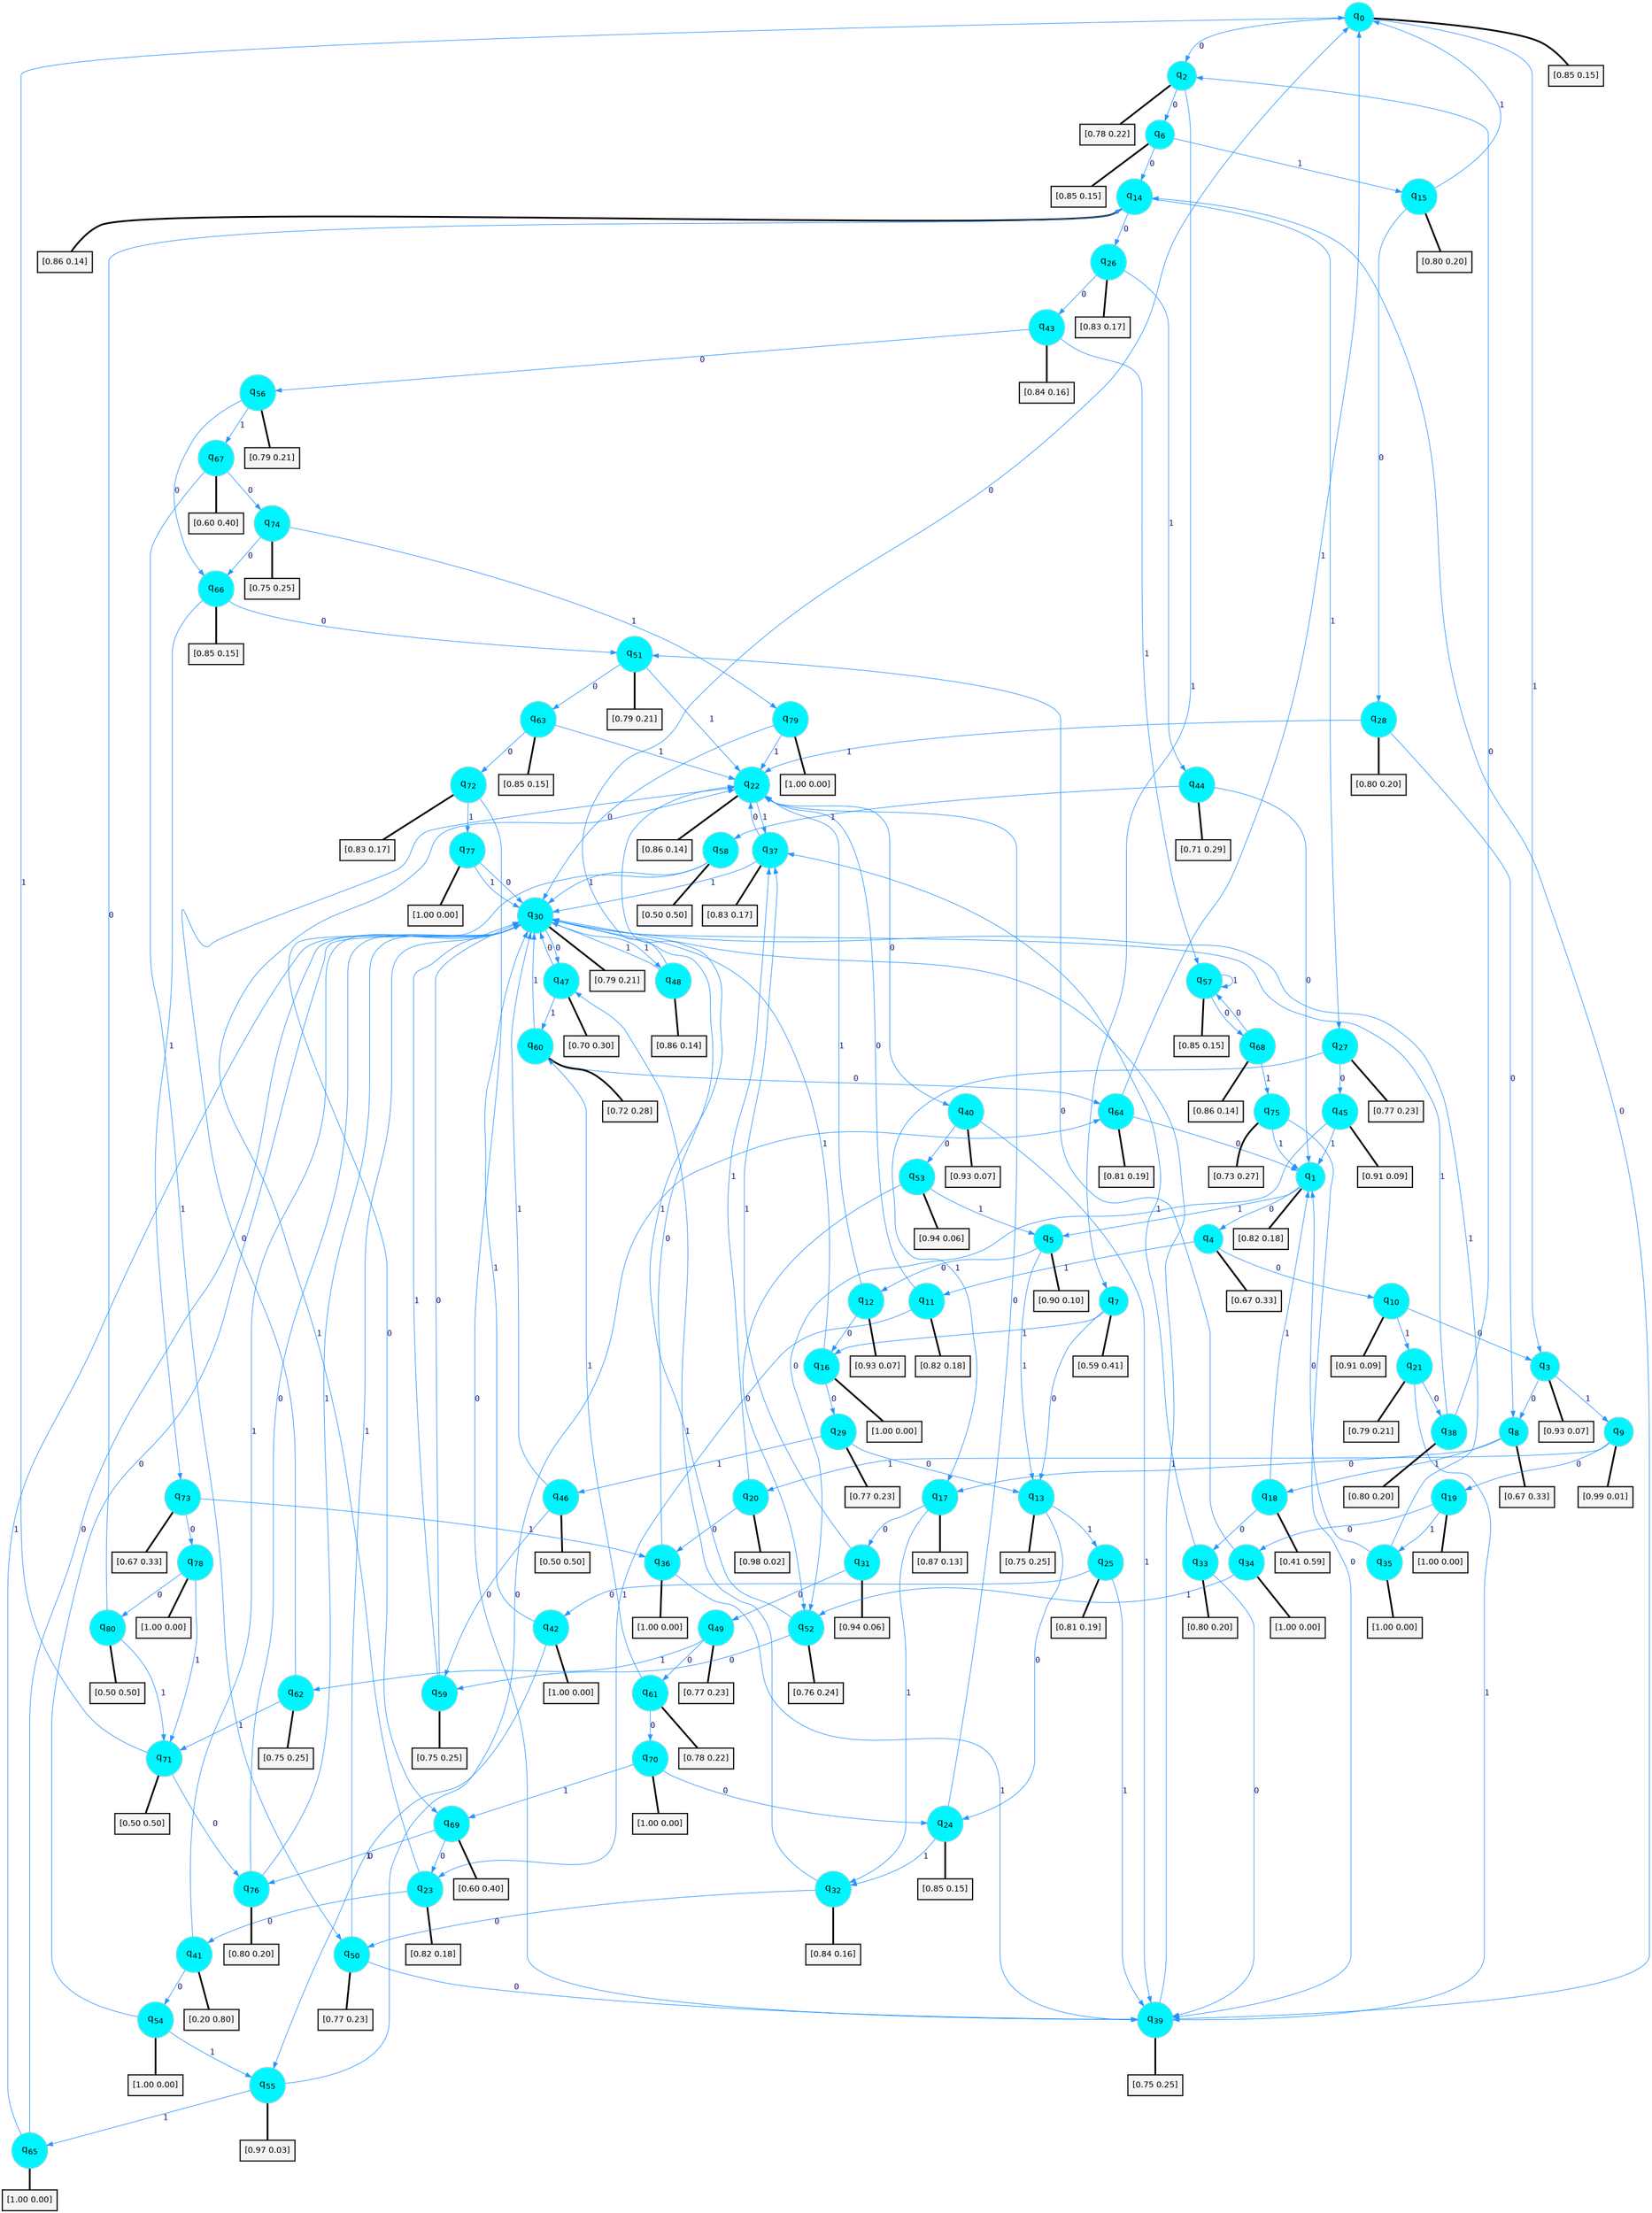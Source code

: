 digraph G {
graph [
bgcolor=transparent, dpi=300, rankdir=TD, size="40,25"];
node [
color=gray, fillcolor=turquoise1, fontcolor=black, fontname=Helvetica, fontsize=16, fontweight=bold, shape=circle, style=filled];
edge [
arrowsize=1, color=dodgerblue1, fontcolor=midnightblue, fontname=courier, fontweight=bold, penwidth=1, style=solid, weight=20];
0[label=<q<SUB>0</SUB>>];
1[label=<q<SUB>1</SUB>>];
2[label=<q<SUB>2</SUB>>];
3[label=<q<SUB>3</SUB>>];
4[label=<q<SUB>4</SUB>>];
5[label=<q<SUB>5</SUB>>];
6[label=<q<SUB>6</SUB>>];
7[label=<q<SUB>7</SUB>>];
8[label=<q<SUB>8</SUB>>];
9[label=<q<SUB>9</SUB>>];
10[label=<q<SUB>10</SUB>>];
11[label=<q<SUB>11</SUB>>];
12[label=<q<SUB>12</SUB>>];
13[label=<q<SUB>13</SUB>>];
14[label=<q<SUB>14</SUB>>];
15[label=<q<SUB>15</SUB>>];
16[label=<q<SUB>16</SUB>>];
17[label=<q<SUB>17</SUB>>];
18[label=<q<SUB>18</SUB>>];
19[label=<q<SUB>19</SUB>>];
20[label=<q<SUB>20</SUB>>];
21[label=<q<SUB>21</SUB>>];
22[label=<q<SUB>22</SUB>>];
23[label=<q<SUB>23</SUB>>];
24[label=<q<SUB>24</SUB>>];
25[label=<q<SUB>25</SUB>>];
26[label=<q<SUB>26</SUB>>];
27[label=<q<SUB>27</SUB>>];
28[label=<q<SUB>28</SUB>>];
29[label=<q<SUB>29</SUB>>];
30[label=<q<SUB>30</SUB>>];
31[label=<q<SUB>31</SUB>>];
32[label=<q<SUB>32</SUB>>];
33[label=<q<SUB>33</SUB>>];
34[label=<q<SUB>34</SUB>>];
35[label=<q<SUB>35</SUB>>];
36[label=<q<SUB>36</SUB>>];
37[label=<q<SUB>37</SUB>>];
38[label=<q<SUB>38</SUB>>];
39[label=<q<SUB>39</SUB>>];
40[label=<q<SUB>40</SUB>>];
41[label=<q<SUB>41</SUB>>];
42[label=<q<SUB>42</SUB>>];
43[label=<q<SUB>43</SUB>>];
44[label=<q<SUB>44</SUB>>];
45[label=<q<SUB>45</SUB>>];
46[label=<q<SUB>46</SUB>>];
47[label=<q<SUB>47</SUB>>];
48[label=<q<SUB>48</SUB>>];
49[label=<q<SUB>49</SUB>>];
50[label=<q<SUB>50</SUB>>];
51[label=<q<SUB>51</SUB>>];
52[label=<q<SUB>52</SUB>>];
53[label=<q<SUB>53</SUB>>];
54[label=<q<SUB>54</SUB>>];
55[label=<q<SUB>55</SUB>>];
56[label=<q<SUB>56</SUB>>];
57[label=<q<SUB>57</SUB>>];
58[label=<q<SUB>58</SUB>>];
59[label=<q<SUB>59</SUB>>];
60[label=<q<SUB>60</SUB>>];
61[label=<q<SUB>61</SUB>>];
62[label=<q<SUB>62</SUB>>];
63[label=<q<SUB>63</SUB>>];
64[label=<q<SUB>64</SUB>>];
65[label=<q<SUB>65</SUB>>];
66[label=<q<SUB>66</SUB>>];
67[label=<q<SUB>67</SUB>>];
68[label=<q<SUB>68</SUB>>];
69[label=<q<SUB>69</SUB>>];
70[label=<q<SUB>70</SUB>>];
71[label=<q<SUB>71</SUB>>];
72[label=<q<SUB>72</SUB>>];
73[label=<q<SUB>73</SUB>>];
74[label=<q<SUB>74</SUB>>];
75[label=<q<SUB>75</SUB>>];
76[label=<q<SUB>76</SUB>>];
77[label=<q<SUB>77</SUB>>];
78[label=<q<SUB>78</SUB>>];
79[label=<q<SUB>79</SUB>>];
80[label=<q<SUB>80</SUB>>];
81[label="[0.85 0.15]", shape=box,fontcolor=black, fontname=Helvetica, fontsize=14, penwidth=2, fillcolor=whitesmoke,color=black];
82[label="[0.82 0.18]", shape=box,fontcolor=black, fontname=Helvetica, fontsize=14, penwidth=2, fillcolor=whitesmoke,color=black];
83[label="[0.78 0.22]", shape=box,fontcolor=black, fontname=Helvetica, fontsize=14, penwidth=2, fillcolor=whitesmoke,color=black];
84[label="[0.93 0.07]", shape=box,fontcolor=black, fontname=Helvetica, fontsize=14, penwidth=2, fillcolor=whitesmoke,color=black];
85[label="[0.67 0.33]", shape=box,fontcolor=black, fontname=Helvetica, fontsize=14, penwidth=2, fillcolor=whitesmoke,color=black];
86[label="[0.90 0.10]", shape=box,fontcolor=black, fontname=Helvetica, fontsize=14, penwidth=2, fillcolor=whitesmoke,color=black];
87[label="[0.85 0.15]", shape=box,fontcolor=black, fontname=Helvetica, fontsize=14, penwidth=2, fillcolor=whitesmoke,color=black];
88[label="[0.59 0.41]", shape=box,fontcolor=black, fontname=Helvetica, fontsize=14, penwidth=2, fillcolor=whitesmoke,color=black];
89[label="[0.67 0.33]", shape=box,fontcolor=black, fontname=Helvetica, fontsize=14, penwidth=2, fillcolor=whitesmoke,color=black];
90[label="[0.99 0.01]", shape=box,fontcolor=black, fontname=Helvetica, fontsize=14, penwidth=2, fillcolor=whitesmoke,color=black];
91[label="[0.91 0.09]", shape=box,fontcolor=black, fontname=Helvetica, fontsize=14, penwidth=2, fillcolor=whitesmoke,color=black];
92[label="[0.82 0.18]", shape=box,fontcolor=black, fontname=Helvetica, fontsize=14, penwidth=2, fillcolor=whitesmoke,color=black];
93[label="[0.93 0.07]", shape=box,fontcolor=black, fontname=Helvetica, fontsize=14, penwidth=2, fillcolor=whitesmoke,color=black];
94[label="[0.75 0.25]", shape=box,fontcolor=black, fontname=Helvetica, fontsize=14, penwidth=2, fillcolor=whitesmoke,color=black];
95[label="[0.86 0.14]", shape=box,fontcolor=black, fontname=Helvetica, fontsize=14, penwidth=2, fillcolor=whitesmoke,color=black];
96[label="[0.80 0.20]", shape=box,fontcolor=black, fontname=Helvetica, fontsize=14, penwidth=2, fillcolor=whitesmoke,color=black];
97[label="[1.00 0.00]", shape=box,fontcolor=black, fontname=Helvetica, fontsize=14, penwidth=2, fillcolor=whitesmoke,color=black];
98[label="[0.87 0.13]", shape=box,fontcolor=black, fontname=Helvetica, fontsize=14, penwidth=2, fillcolor=whitesmoke,color=black];
99[label="[0.41 0.59]", shape=box,fontcolor=black, fontname=Helvetica, fontsize=14, penwidth=2, fillcolor=whitesmoke,color=black];
100[label="[1.00 0.00]", shape=box,fontcolor=black, fontname=Helvetica, fontsize=14, penwidth=2, fillcolor=whitesmoke,color=black];
101[label="[0.98 0.02]", shape=box,fontcolor=black, fontname=Helvetica, fontsize=14, penwidth=2, fillcolor=whitesmoke,color=black];
102[label="[0.79 0.21]", shape=box,fontcolor=black, fontname=Helvetica, fontsize=14, penwidth=2, fillcolor=whitesmoke,color=black];
103[label="[0.86 0.14]", shape=box,fontcolor=black, fontname=Helvetica, fontsize=14, penwidth=2, fillcolor=whitesmoke,color=black];
104[label="[0.82 0.18]", shape=box,fontcolor=black, fontname=Helvetica, fontsize=14, penwidth=2, fillcolor=whitesmoke,color=black];
105[label="[0.85 0.15]", shape=box,fontcolor=black, fontname=Helvetica, fontsize=14, penwidth=2, fillcolor=whitesmoke,color=black];
106[label="[0.81 0.19]", shape=box,fontcolor=black, fontname=Helvetica, fontsize=14, penwidth=2, fillcolor=whitesmoke,color=black];
107[label="[0.83 0.17]", shape=box,fontcolor=black, fontname=Helvetica, fontsize=14, penwidth=2, fillcolor=whitesmoke,color=black];
108[label="[0.77 0.23]", shape=box,fontcolor=black, fontname=Helvetica, fontsize=14, penwidth=2, fillcolor=whitesmoke,color=black];
109[label="[0.80 0.20]", shape=box,fontcolor=black, fontname=Helvetica, fontsize=14, penwidth=2, fillcolor=whitesmoke,color=black];
110[label="[0.77 0.23]", shape=box,fontcolor=black, fontname=Helvetica, fontsize=14, penwidth=2, fillcolor=whitesmoke,color=black];
111[label="[0.79 0.21]", shape=box,fontcolor=black, fontname=Helvetica, fontsize=14, penwidth=2, fillcolor=whitesmoke,color=black];
112[label="[0.94 0.06]", shape=box,fontcolor=black, fontname=Helvetica, fontsize=14, penwidth=2, fillcolor=whitesmoke,color=black];
113[label="[0.84 0.16]", shape=box,fontcolor=black, fontname=Helvetica, fontsize=14, penwidth=2, fillcolor=whitesmoke,color=black];
114[label="[0.80 0.20]", shape=box,fontcolor=black, fontname=Helvetica, fontsize=14, penwidth=2, fillcolor=whitesmoke,color=black];
115[label="[1.00 0.00]", shape=box,fontcolor=black, fontname=Helvetica, fontsize=14, penwidth=2, fillcolor=whitesmoke,color=black];
116[label="[1.00 0.00]", shape=box,fontcolor=black, fontname=Helvetica, fontsize=14, penwidth=2, fillcolor=whitesmoke,color=black];
117[label="[1.00 0.00]", shape=box,fontcolor=black, fontname=Helvetica, fontsize=14, penwidth=2, fillcolor=whitesmoke,color=black];
118[label="[0.83 0.17]", shape=box,fontcolor=black, fontname=Helvetica, fontsize=14, penwidth=2, fillcolor=whitesmoke,color=black];
119[label="[0.80 0.20]", shape=box,fontcolor=black, fontname=Helvetica, fontsize=14, penwidth=2, fillcolor=whitesmoke,color=black];
120[label="[0.75 0.25]", shape=box,fontcolor=black, fontname=Helvetica, fontsize=14, penwidth=2, fillcolor=whitesmoke,color=black];
121[label="[0.93 0.07]", shape=box,fontcolor=black, fontname=Helvetica, fontsize=14, penwidth=2, fillcolor=whitesmoke,color=black];
122[label="[0.20 0.80]", shape=box,fontcolor=black, fontname=Helvetica, fontsize=14, penwidth=2, fillcolor=whitesmoke,color=black];
123[label="[1.00 0.00]", shape=box,fontcolor=black, fontname=Helvetica, fontsize=14, penwidth=2, fillcolor=whitesmoke,color=black];
124[label="[0.84 0.16]", shape=box,fontcolor=black, fontname=Helvetica, fontsize=14, penwidth=2, fillcolor=whitesmoke,color=black];
125[label="[0.71 0.29]", shape=box,fontcolor=black, fontname=Helvetica, fontsize=14, penwidth=2, fillcolor=whitesmoke,color=black];
126[label="[0.91 0.09]", shape=box,fontcolor=black, fontname=Helvetica, fontsize=14, penwidth=2, fillcolor=whitesmoke,color=black];
127[label="[0.50 0.50]", shape=box,fontcolor=black, fontname=Helvetica, fontsize=14, penwidth=2, fillcolor=whitesmoke,color=black];
128[label="[0.70 0.30]", shape=box,fontcolor=black, fontname=Helvetica, fontsize=14, penwidth=2, fillcolor=whitesmoke,color=black];
129[label="[0.86 0.14]", shape=box,fontcolor=black, fontname=Helvetica, fontsize=14, penwidth=2, fillcolor=whitesmoke,color=black];
130[label="[0.77 0.23]", shape=box,fontcolor=black, fontname=Helvetica, fontsize=14, penwidth=2, fillcolor=whitesmoke,color=black];
131[label="[0.77 0.23]", shape=box,fontcolor=black, fontname=Helvetica, fontsize=14, penwidth=2, fillcolor=whitesmoke,color=black];
132[label="[0.79 0.21]", shape=box,fontcolor=black, fontname=Helvetica, fontsize=14, penwidth=2, fillcolor=whitesmoke,color=black];
133[label="[0.76 0.24]", shape=box,fontcolor=black, fontname=Helvetica, fontsize=14, penwidth=2, fillcolor=whitesmoke,color=black];
134[label="[0.94 0.06]", shape=box,fontcolor=black, fontname=Helvetica, fontsize=14, penwidth=2, fillcolor=whitesmoke,color=black];
135[label="[1.00 0.00]", shape=box,fontcolor=black, fontname=Helvetica, fontsize=14, penwidth=2, fillcolor=whitesmoke,color=black];
136[label="[0.97 0.03]", shape=box,fontcolor=black, fontname=Helvetica, fontsize=14, penwidth=2, fillcolor=whitesmoke,color=black];
137[label="[0.79 0.21]", shape=box,fontcolor=black, fontname=Helvetica, fontsize=14, penwidth=2, fillcolor=whitesmoke,color=black];
138[label="[0.85 0.15]", shape=box,fontcolor=black, fontname=Helvetica, fontsize=14, penwidth=2, fillcolor=whitesmoke,color=black];
139[label="[0.50 0.50]", shape=box,fontcolor=black, fontname=Helvetica, fontsize=14, penwidth=2, fillcolor=whitesmoke,color=black];
140[label="[0.75 0.25]", shape=box,fontcolor=black, fontname=Helvetica, fontsize=14, penwidth=2, fillcolor=whitesmoke,color=black];
141[label="[0.72 0.28]", shape=box,fontcolor=black, fontname=Helvetica, fontsize=14, penwidth=2, fillcolor=whitesmoke,color=black];
142[label="[0.78 0.22]", shape=box,fontcolor=black, fontname=Helvetica, fontsize=14, penwidth=2, fillcolor=whitesmoke,color=black];
143[label="[0.75 0.25]", shape=box,fontcolor=black, fontname=Helvetica, fontsize=14, penwidth=2, fillcolor=whitesmoke,color=black];
144[label="[0.85 0.15]", shape=box,fontcolor=black, fontname=Helvetica, fontsize=14, penwidth=2, fillcolor=whitesmoke,color=black];
145[label="[0.81 0.19]", shape=box,fontcolor=black, fontname=Helvetica, fontsize=14, penwidth=2, fillcolor=whitesmoke,color=black];
146[label="[1.00 0.00]", shape=box,fontcolor=black, fontname=Helvetica, fontsize=14, penwidth=2, fillcolor=whitesmoke,color=black];
147[label="[0.85 0.15]", shape=box,fontcolor=black, fontname=Helvetica, fontsize=14, penwidth=2, fillcolor=whitesmoke,color=black];
148[label="[0.60 0.40]", shape=box,fontcolor=black, fontname=Helvetica, fontsize=14, penwidth=2, fillcolor=whitesmoke,color=black];
149[label="[0.86 0.14]", shape=box,fontcolor=black, fontname=Helvetica, fontsize=14, penwidth=2, fillcolor=whitesmoke,color=black];
150[label="[0.60 0.40]", shape=box,fontcolor=black, fontname=Helvetica, fontsize=14, penwidth=2, fillcolor=whitesmoke,color=black];
151[label="[1.00 0.00]", shape=box,fontcolor=black, fontname=Helvetica, fontsize=14, penwidth=2, fillcolor=whitesmoke,color=black];
152[label="[0.50 0.50]", shape=box,fontcolor=black, fontname=Helvetica, fontsize=14, penwidth=2, fillcolor=whitesmoke,color=black];
153[label="[0.83 0.17]", shape=box,fontcolor=black, fontname=Helvetica, fontsize=14, penwidth=2, fillcolor=whitesmoke,color=black];
154[label="[0.67 0.33]", shape=box,fontcolor=black, fontname=Helvetica, fontsize=14, penwidth=2, fillcolor=whitesmoke,color=black];
155[label="[0.75 0.25]", shape=box,fontcolor=black, fontname=Helvetica, fontsize=14, penwidth=2, fillcolor=whitesmoke,color=black];
156[label="[0.73 0.27]", shape=box,fontcolor=black, fontname=Helvetica, fontsize=14, penwidth=2, fillcolor=whitesmoke,color=black];
157[label="[0.80 0.20]", shape=box,fontcolor=black, fontname=Helvetica, fontsize=14, penwidth=2, fillcolor=whitesmoke,color=black];
158[label="[1.00 0.00]", shape=box,fontcolor=black, fontname=Helvetica, fontsize=14, penwidth=2, fillcolor=whitesmoke,color=black];
159[label="[1.00 0.00]", shape=box,fontcolor=black, fontname=Helvetica, fontsize=14, penwidth=2, fillcolor=whitesmoke,color=black];
160[label="[1.00 0.00]", shape=box,fontcolor=black, fontname=Helvetica, fontsize=14, penwidth=2, fillcolor=whitesmoke,color=black];
161[label="[0.50 0.50]", shape=box,fontcolor=black, fontname=Helvetica, fontsize=14, penwidth=2, fillcolor=whitesmoke,color=black];
0->2 [label=0];
0->3 [label=1];
0->81 [arrowhead=none, penwidth=3,color=black];
1->4 [label=0];
1->5 [label=1];
1->82 [arrowhead=none, penwidth=3,color=black];
2->6 [label=0];
2->7 [label=1];
2->83 [arrowhead=none, penwidth=3,color=black];
3->8 [label=0];
3->9 [label=1];
3->84 [arrowhead=none, penwidth=3,color=black];
4->10 [label=0];
4->11 [label=1];
4->85 [arrowhead=none, penwidth=3,color=black];
5->12 [label=0];
5->13 [label=1];
5->86 [arrowhead=none, penwidth=3,color=black];
6->14 [label=0];
6->15 [label=1];
6->87 [arrowhead=none, penwidth=3,color=black];
7->13 [label=0];
7->16 [label=1];
7->88 [arrowhead=none, penwidth=3,color=black];
8->17 [label=0];
8->18 [label=1];
8->89 [arrowhead=none, penwidth=3,color=black];
9->19 [label=0];
9->20 [label=1];
9->90 [arrowhead=none, penwidth=3,color=black];
10->3 [label=0];
10->21 [label=1];
10->91 [arrowhead=none, penwidth=3,color=black];
11->22 [label=0];
11->23 [label=1];
11->92 [arrowhead=none, penwidth=3,color=black];
12->16 [label=0];
12->22 [label=1];
12->93 [arrowhead=none, penwidth=3,color=black];
13->24 [label=0];
13->25 [label=1];
13->94 [arrowhead=none, penwidth=3,color=black];
14->26 [label=0];
14->27 [label=1];
14->95 [arrowhead=none, penwidth=3,color=black];
15->28 [label=0];
15->0 [label=1];
15->96 [arrowhead=none, penwidth=3,color=black];
16->29 [label=0];
16->30 [label=1];
16->97 [arrowhead=none, penwidth=3,color=black];
17->31 [label=0];
17->32 [label=1];
17->98 [arrowhead=none, penwidth=3,color=black];
18->33 [label=0];
18->1 [label=1];
18->99 [arrowhead=none, penwidth=3,color=black];
19->34 [label=0];
19->35 [label=1];
19->100 [arrowhead=none, penwidth=3,color=black];
20->36 [label=0];
20->37 [label=1];
20->101 [arrowhead=none, penwidth=3,color=black];
21->38 [label=0];
21->39 [label=1];
21->102 [arrowhead=none, penwidth=3,color=black];
22->40 [label=0];
22->37 [label=1];
22->103 [arrowhead=none, penwidth=3,color=black];
23->41 [label=0];
23->22 [label=1];
23->104 [arrowhead=none, penwidth=3,color=black];
24->22 [label=0];
24->32 [label=1];
24->105 [arrowhead=none, penwidth=3,color=black];
25->42 [label=0];
25->39 [label=1];
25->106 [arrowhead=none, penwidth=3,color=black];
26->43 [label=0];
26->44 [label=1];
26->107 [arrowhead=none, penwidth=3,color=black];
27->45 [label=0];
27->17 [label=1];
27->108 [arrowhead=none, penwidth=3,color=black];
28->8 [label=0];
28->22 [label=1];
28->109 [arrowhead=none, penwidth=3,color=black];
29->13 [label=0];
29->46 [label=1];
29->110 [arrowhead=none, penwidth=3,color=black];
30->47 [label=0];
30->48 [label=1];
30->111 [arrowhead=none, penwidth=3,color=black];
31->49 [label=0];
31->37 [label=1];
31->112 [arrowhead=none, penwidth=3,color=black];
32->50 [label=0];
32->47 [label=1];
32->113 [arrowhead=none, penwidth=3,color=black];
33->39 [label=0];
33->37 [label=1];
33->114 [arrowhead=none, penwidth=3,color=black];
34->51 [label=0];
34->52 [label=1];
34->115 [arrowhead=none, penwidth=3,color=black];
35->1 [label=0];
35->30 [label=1];
35->116 [arrowhead=none, penwidth=3,color=black];
36->30 [label=0];
36->39 [label=1];
36->117 [arrowhead=none, penwidth=3,color=black];
37->22 [label=0];
37->30 [label=1];
37->118 [arrowhead=none, penwidth=3,color=black];
38->2 [label=0];
38->30 [label=1];
38->119 [arrowhead=none, penwidth=3,color=black];
39->14 [label=0];
39->30 [label=1];
39->120 [arrowhead=none, penwidth=3,color=black];
40->53 [label=0];
40->39 [label=1];
40->121 [arrowhead=none, penwidth=3,color=black];
41->54 [label=0];
41->30 [label=1];
41->122 [arrowhead=none, penwidth=3,color=black];
42->55 [label=0];
42->30 [label=1];
42->123 [arrowhead=none, penwidth=3,color=black];
43->56 [label=0];
43->57 [label=1];
43->124 [arrowhead=none, penwidth=3,color=black];
44->1 [label=0];
44->58 [label=1];
44->125 [arrowhead=none, penwidth=3,color=black];
45->52 [label=0];
45->1 [label=1];
45->126 [arrowhead=none, penwidth=3,color=black];
46->59 [label=0];
46->30 [label=1];
46->127 [arrowhead=none, penwidth=3,color=black];
47->30 [label=0];
47->60 [label=1];
47->128 [arrowhead=none, penwidth=3,color=black];
48->0 [label=0];
48->30 [label=1];
48->129 [arrowhead=none, penwidth=3,color=black];
49->61 [label=0];
49->62 [label=1];
49->130 [arrowhead=none, penwidth=3,color=black];
50->39 [label=0];
50->30 [label=1];
50->131 [arrowhead=none, penwidth=3,color=black];
51->63 [label=0];
51->22 [label=1];
51->132 [arrowhead=none, penwidth=3,color=black];
52->59 [label=0];
52->22 [label=1];
52->133 [arrowhead=none, penwidth=3,color=black];
53->52 [label=0];
53->5 [label=1];
53->134 [arrowhead=none, penwidth=3,color=black];
54->30 [label=0];
54->55 [label=1];
54->135 [arrowhead=none, penwidth=3,color=black];
55->64 [label=0];
55->65 [label=1];
55->136 [arrowhead=none, penwidth=3,color=black];
56->66 [label=0];
56->67 [label=1];
56->137 [arrowhead=none, penwidth=3,color=black];
57->68 [label=0];
57->57 [label=1];
57->138 [arrowhead=none, penwidth=3,color=black];
58->69 [label=0];
58->30 [label=1];
58->139 [arrowhead=none, penwidth=3,color=black];
59->30 [label=0];
59->30 [label=1];
59->140 [arrowhead=none, penwidth=3,color=black];
60->64 [label=0];
60->30 [label=1];
60->141 [arrowhead=none, penwidth=3,color=black];
61->70 [label=0];
61->60 [label=1];
61->142 [arrowhead=none, penwidth=3,color=black];
62->22 [label=0];
62->71 [label=1];
62->143 [arrowhead=none, penwidth=3,color=black];
63->72 [label=0];
63->22 [label=1];
63->144 [arrowhead=none, penwidth=3,color=black];
64->1 [label=0];
64->0 [label=1];
64->145 [arrowhead=none, penwidth=3,color=black];
65->30 [label=0];
65->30 [label=1];
65->146 [arrowhead=none, penwidth=3,color=black];
66->51 [label=0];
66->73 [label=1];
66->147 [arrowhead=none, penwidth=3,color=black];
67->74 [label=0];
67->50 [label=1];
67->148 [arrowhead=none, penwidth=3,color=black];
68->57 [label=0];
68->75 [label=1];
68->149 [arrowhead=none, penwidth=3,color=black];
69->23 [label=0];
69->76 [label=1];
69->150 [arrowhead=none, penwidth=3,color=black];
70->24 [label=0];
70->69 [label=1];
70->151 [arrowhead=none, penwidth=3,color=black];
71->76 [label=0];
71->0 [label=1];
71->152 [arrowhead=none, penwidth=3,color=black];
72->39 [label=0];
72->77 [label=1];
72->153 [arrowhead=none, penwidth=3,color=black];
73->78 [label=0];
73->36 [label=1];
73->154 [arrowhead=none, penwidth=3,color=black];
74->66 [label=0];
74->79 [label=1];
74->155 [arrowhead=none, penwidth=3,color=black];
75->39 [label=0];
75->1 [label=1];
75->156 [arrowhead=none, penwidth=3,color=black];
76->30 [label=0];
76->30 [label=1];
76->157 [arrowhead=none, penwidth=3,color=black];
77->30 [label=0];
77->30 [label=1];
77->158 [arrowhead=none, penwidth=3,color=black];
78->80 [label=0];
78->71 [label=1];
78->159 [arrowhead=none, penwidth=3,color=black];
79->30 [label=0];
79->22 [label=1];
79->160 [arrowhead=none, penwidth=3,color=black];
80->14 [label=0];
80->71 [label=1];
80->161 [arrowhead=none, penwidth=3,color=black];
}
